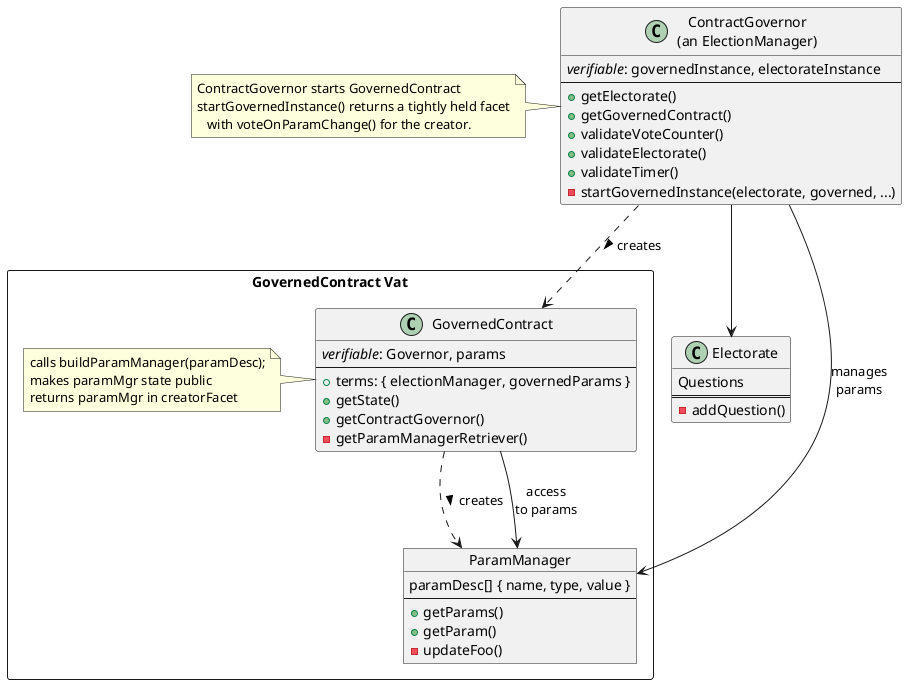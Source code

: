 @startuml contract governance

package "GovernedContract Vat" <<Rectangle>>  {
    Object ParamManager {
        paramDesc[] { name, type, value }
        --
        +getParams()
        +getParam()
        -updateFoo()
    }

    class GovernedContract {
        <i>verifiable</i>: Governor, params
        --
        +terms: { electionManager, governedParams }
        +getState()
        +getContractGovernor()
        -getParamManagerRetriever()
    }
    note  left : calls buildParamManager(paramDesc);\nmakes paramMgr state public\nreturns paramMgr in creatorFacet
}

class "ContractGovernor\n(an ElectionManager)" as ContractGovernor {
    <i>verifiable</i>: governedInstance, electorateInstance
    --
    +getElectorate()
    +getGovernedContract()
    +validateVoteCounter()
    +validateElectorate()
    +validateTimer()
    -startGovernedInstance(electorate, governed, ...)
}
note left : ContractGovernor starts GovernedContract\nstartGovernedInstance() returns a tightly held facet\n   with voteOnParamChange() for the creator.

class Electorate {
    Questions
    ===
    -addQuestion()
}

GovernedContract ..> ParamManager : creates >
GovernedContract --> ParamManager : access\nto params
ContractGovernor ..> GovernedContract : creates >
ContractGovernor --> Electorate
ContractGovernor ==> ParamManager : manages\nparams

@enduml
